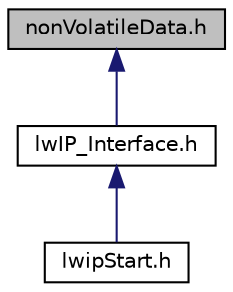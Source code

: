digraph "nonVolatileData.h"
{
 // LATEX_PDF_SIZE
  edge [fontname="Helvetica",fontsize="10",labelfontname="Helvetica",labelfontsize="10"];
  node [fontname="Helvetica",fontsize="10",shape=record];
  Node1 [label="nonVolatileData.h",height=0.2,width=0.4,color="black", fillcolor="grey75", style="filled", fontcolor="black",tooltip=" "];
  Node1 -> Node2 [dir="back",color="midnightblue",fontsize="10",style="solid",fontname="Helvetica"];
  Node2 [label="lwIP_Interface.h",height=0.2,width=0.4,color="black", fillcolor="white", style="filled",URL="$d3/d1f/lwIP__Interface_8h.html",tooltip=" "];
  Node2 -> Node3 [dir="back",color="midnightblue",fontsize="10",style="solid",fontname="Helvetica"];
  Node3 [label="lwipStart.h",height=0.2,width=0.4,color="black", fillcolor="white", style="filled",URL="$d6/da9/lwipStart_8h.html",tooltip=" "];
}
